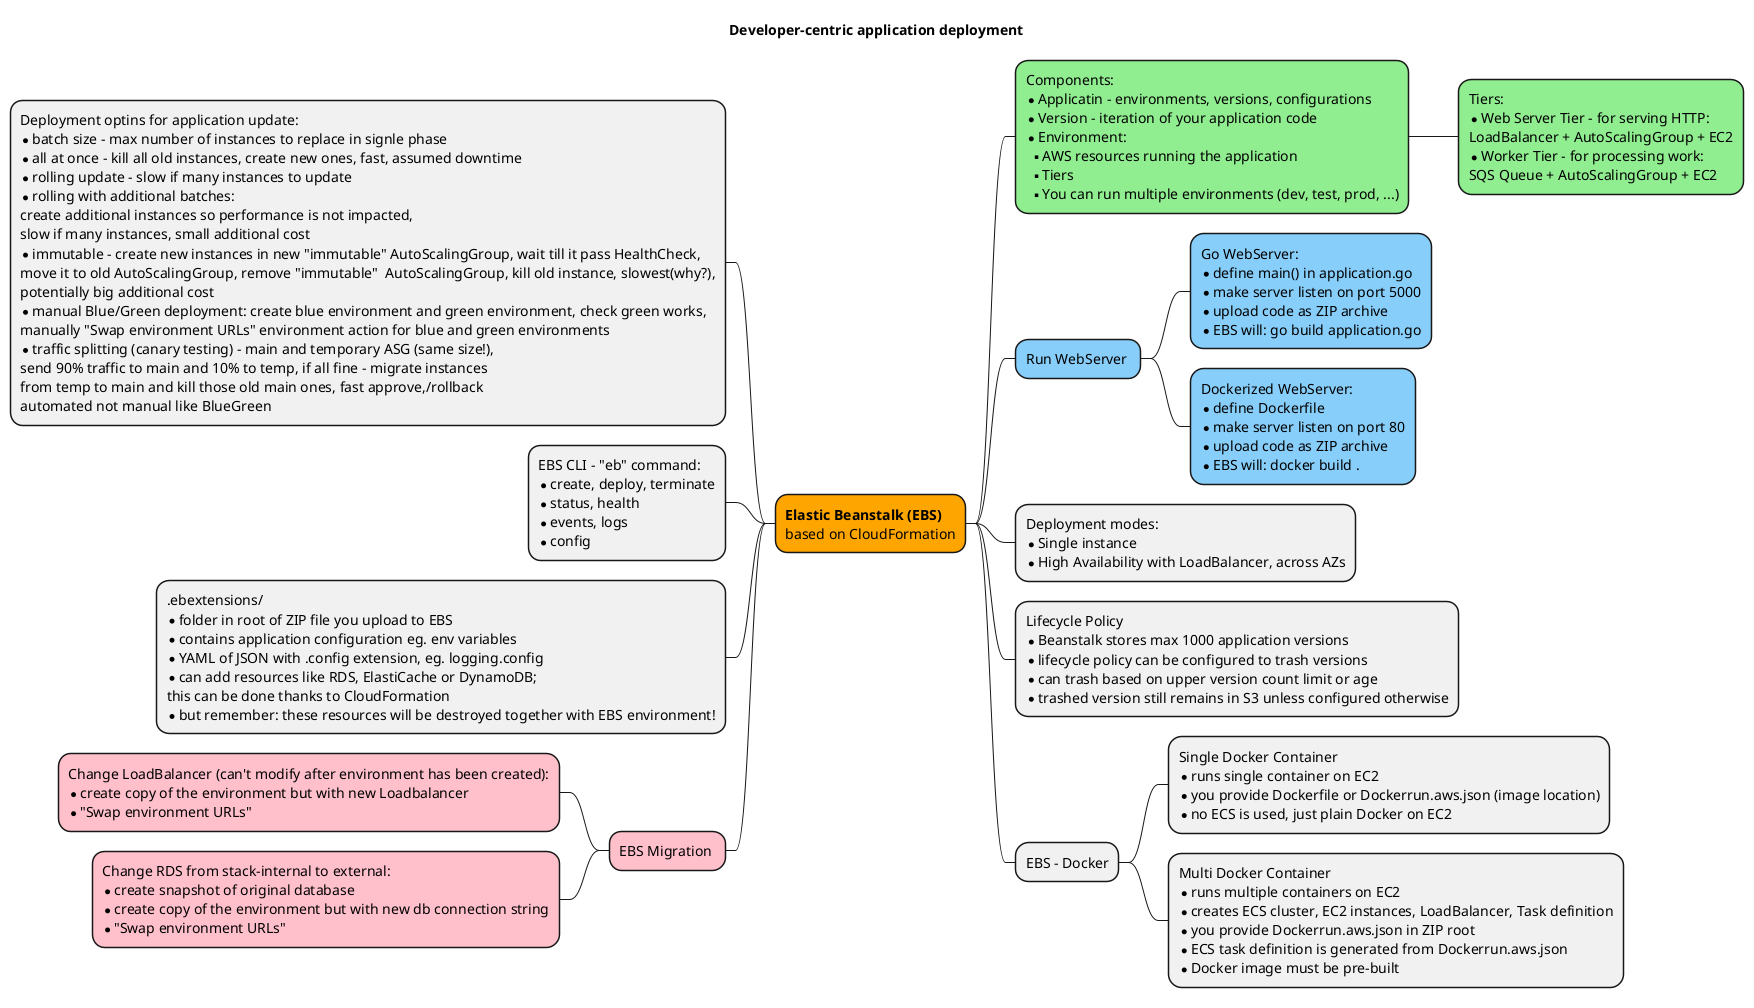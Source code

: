 @startmindmap mindmap

title Developer-centric application deployment

<style>
mindmapDiagram {
  .migration {
    BackgroundColor Pink
  }
  .orange {
    BackgroundColor orange
  }
  .run {
    BackgroundColor LightSkyBlue
  }
  .components {
    BackgroundColor LightGreen
  }
}
</style>


*[#Orange] <b>Elastic Beanstalk (EBS)\nbased on CloudFormation
 * Components:\n*Applicatin - environments, versions, configurations\n*Version - iteration of your application code\n*Environment:\n** AWS resources running the application\n** Tiers\n** You can run multiple environments (dev, test, prod, ...) <<components>>
  * Tiers:\n*Web Server Tier - for serving HTTP:\nLoadBalancer + AutoScalingGroup + EC2\n*Worker Tier - for processing work:\nSQS Queue + AutoScalingGroup + EC2 <<components>>
 * Run WebServer <<run>>
  * Go WebServer:\n*define main() in application.go\n*make server listen on port 5000\n*upload code as ZIP archive\n*EBS will: go build application.go <<run>>
  * Dockerized WebServer:\n*define Dockerfile\n*make server listen on port 80\n*upload code as ZIP archive\n*EBS will: docker build . <<run>>
 * Deployment modes:\n*Single instance\n*High Availability with LoadBalancer, across AZs
 * Lifecycle Policy\n*Beanstalk stores max 1000 application versions\n*lifecycle policy can be configured to trash versions\n*can trash based on upper version count limit or age\n*trashed version still remains in S3 unless configured otherwise
 * EBS - Docker
  * Single Docker Container\n*runs single container on EC2\n*you provide Dockerfile or Dockerrun.aws.json (image location)\n*no ECS is used, just plain Docker on EC2
  * Multi Docker Container\n*runs multiple containers on EC2\n*creates ECS cluster, EC2 instances, LoadBalancer, Task definition\n*you provide Dockerrun.aws.json in ZIP root\n*ECS task definition is generated from Dockerrun.aws.json\n*Docker image must be pre-built
left side
 * Deployment optins for application update:\n*batch size - max number of instances to replace in signle phase\n*all at once - kill all old instances, create new ones, fast, assumed downtime\n*rolling update - slow if many instances to update\n*rolling with additional batches:\ncreate additional instances so performance is not impacted,\nslow if many instances, small additional cost\n*immutable - create new instances in new "immutable" AutoScalingGroup, wait till it pass HealthCheck,\nmove it to old AutoScalingGroup, remove "immutable"  AutoScalingGroup, kill old instance, slowest(why?),\npotentially big additional cost\n*manual Blue/Green deployment: create blue environment and green environment, check green works,\nmanually "Swap environment URLs" environment action for blue and green environments\n*traffic splitting (canary testing) - main and temporary ASG (same size!),\nsend 90% traffic to main and 10% to temp, if all fine - migrate instances\nfrom temp to main and kill those old main ones, fast approve,/rollback\nautomated not manual like BlueGreen
 * EBS CLI - "eb" command:\n*create, deploy, terminate\n*status, health\n*events, logs\n*config
 * .ebextensions/\n*folder in root of ZIP file you upload to EBS\n*contains application configuration eg. env variables\n*YAML of JSON with .config extension, eg. logging.config\n*can add resources like RDS, ElastiCache or DynamoDB;\nthis can be done thanks to CloudFormation\n*but remember: these resources will be destroyed together with EBS environment!
 * EBS Migration <<migration>>
  * Change LoadBalancer (can't modify after environment has been created):\n*create copy of the environment but with new Loadbalancer\n*"Swap environment URLs" <<migration>>
  * Change RDS from stack-internal to external:\n*create snapshot of original database\n*create copy of the environment but with new db connection string\n*"Swap environment URLs" <<migration>>

@endmindmap
